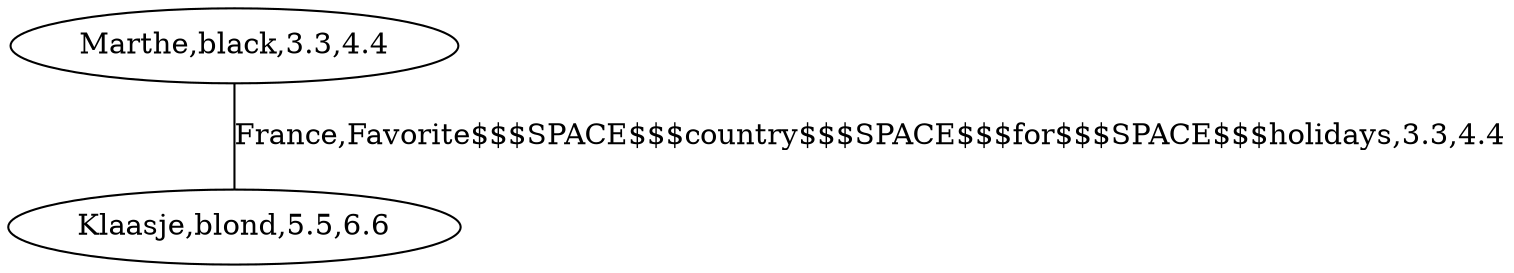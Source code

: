 graph G {
0[label="Klaasje,blond,5.5,6.6", regular="0"];
1[label="Marthe,black,3.3,4.4", regular="0"];
1--0 [label="France,Favorite$$$SPACE$$$country$$$SPACE$$$for$$$SPACE$$$holidays,3.3,4.4", regular="0"];
}
